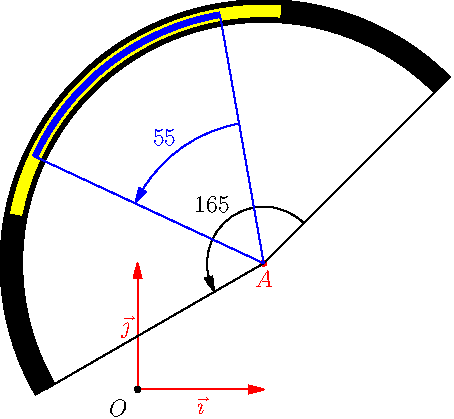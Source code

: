 import geometry;
size(8cm,0);

// currentcoordsys=cartesiansystem((1,2),i=(1,0.5),j=(-0.5,.75));
show(currentcoordsys, xpen=invisible);

point A=(1,1);
dot("$A$",A,S,red);

real R=2;
arc C=arc(circle(A,R), 45, 210);
draw(C,linewidth(4mm));

/*<asyxml><view file="modules/geometry.asy" type="void" signature="markarc(picture,Label,int,real,real,arc,arrowbar,pen,pen,margin,marker)"/></asyxml>*/
markarc(format("%0g",degrees(C)), C, Arrow);

/*<asyxml><view file="modules/geometry.asy" type="arc" signature="*(real, explicit arc)"/></asyxml>*/
draw(0.5*C,2mm+yellow);

arc Cp=C/3;
draw(Cp,1mm+blue);
markarc(format("%0g",degrees(Cp)), radius=25mm, Cp, blue, Arrow);
